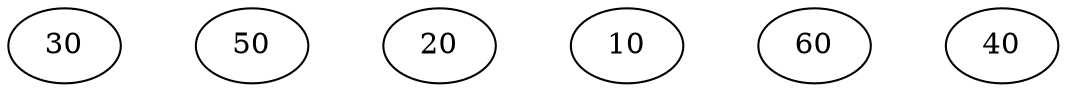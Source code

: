 digraph BubbleSort {
rankdir="LR";
"0x7fffffd33c90" [label="30"] 
"0x7fffffd33c90" -> "0x7fffffd33c94" [style=invis] 
"0x7fffffd33c94" [label="50"] 
"0x7fffffd33c94" -> "0x7fffffd33c98" [style=invis] 
"0x7fffffd33c98" [label="20"] 
"0x7fffffd33c98" -> "0x7fffffd33c9c" [style=invis] 
"0x7fffffd33c9c" [label="10"] 
"0x7fffffd33c9c" -> "0x7fffffd33ca0" [style=invis] 
"0x7fffffd33ca0" [label="60"] 
"0x7fffffd33ca0" -> "0x7fffffd33ca4" [style=invis] 
"0x7fffffd33ca4" [label="40"] 
}
